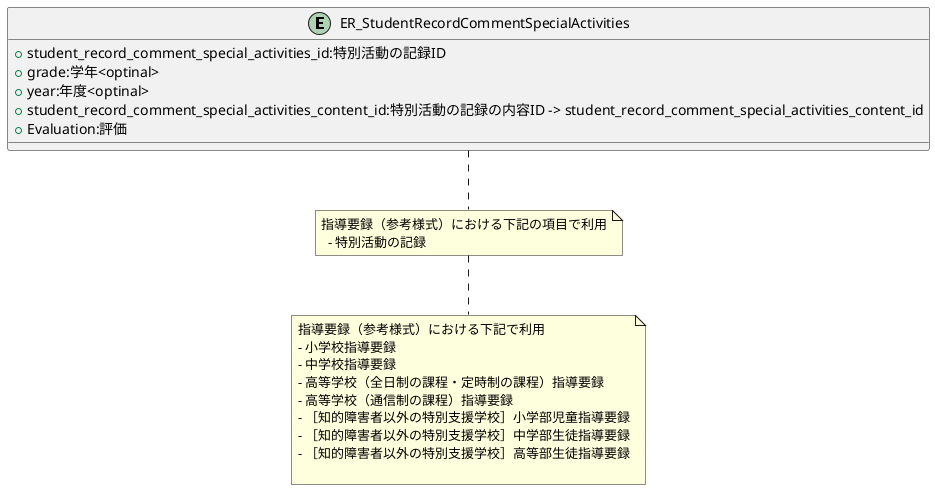 @startuml

entity "ER_StudentRecordCommentSpecialActivities"{
    + student_record_comment_special_activities_id:特別活動の記録ID
    + grade:学年<optinal>
    + year:年度<optinal>
    + student_record_comment_special_activities_content_id:特別活動の記録の内容ID -> student_record_comment_special_activities_content_id
    + Evaluation:評価
}

note bottom
指導要録（参考様式）における下記の項目で利用
  - 特別活動の記録
end note

note bottom
指導要録（参考様式）における下記で利用
- 小学校指導要録
- 中学校指導要録
- 高等学校（全日制の課程・定時制の課程）指導要録
- 高等学校（通信制の課程）指導要録
- ［知的障害者以外の特別支援学校］小学部児童指導要録
- ［知的障害者以外の特別支援学校］中学部生徒指導要録
- ［知的障害者以外の特別支援学校］高等部生徒指導要録

end note

@enduml